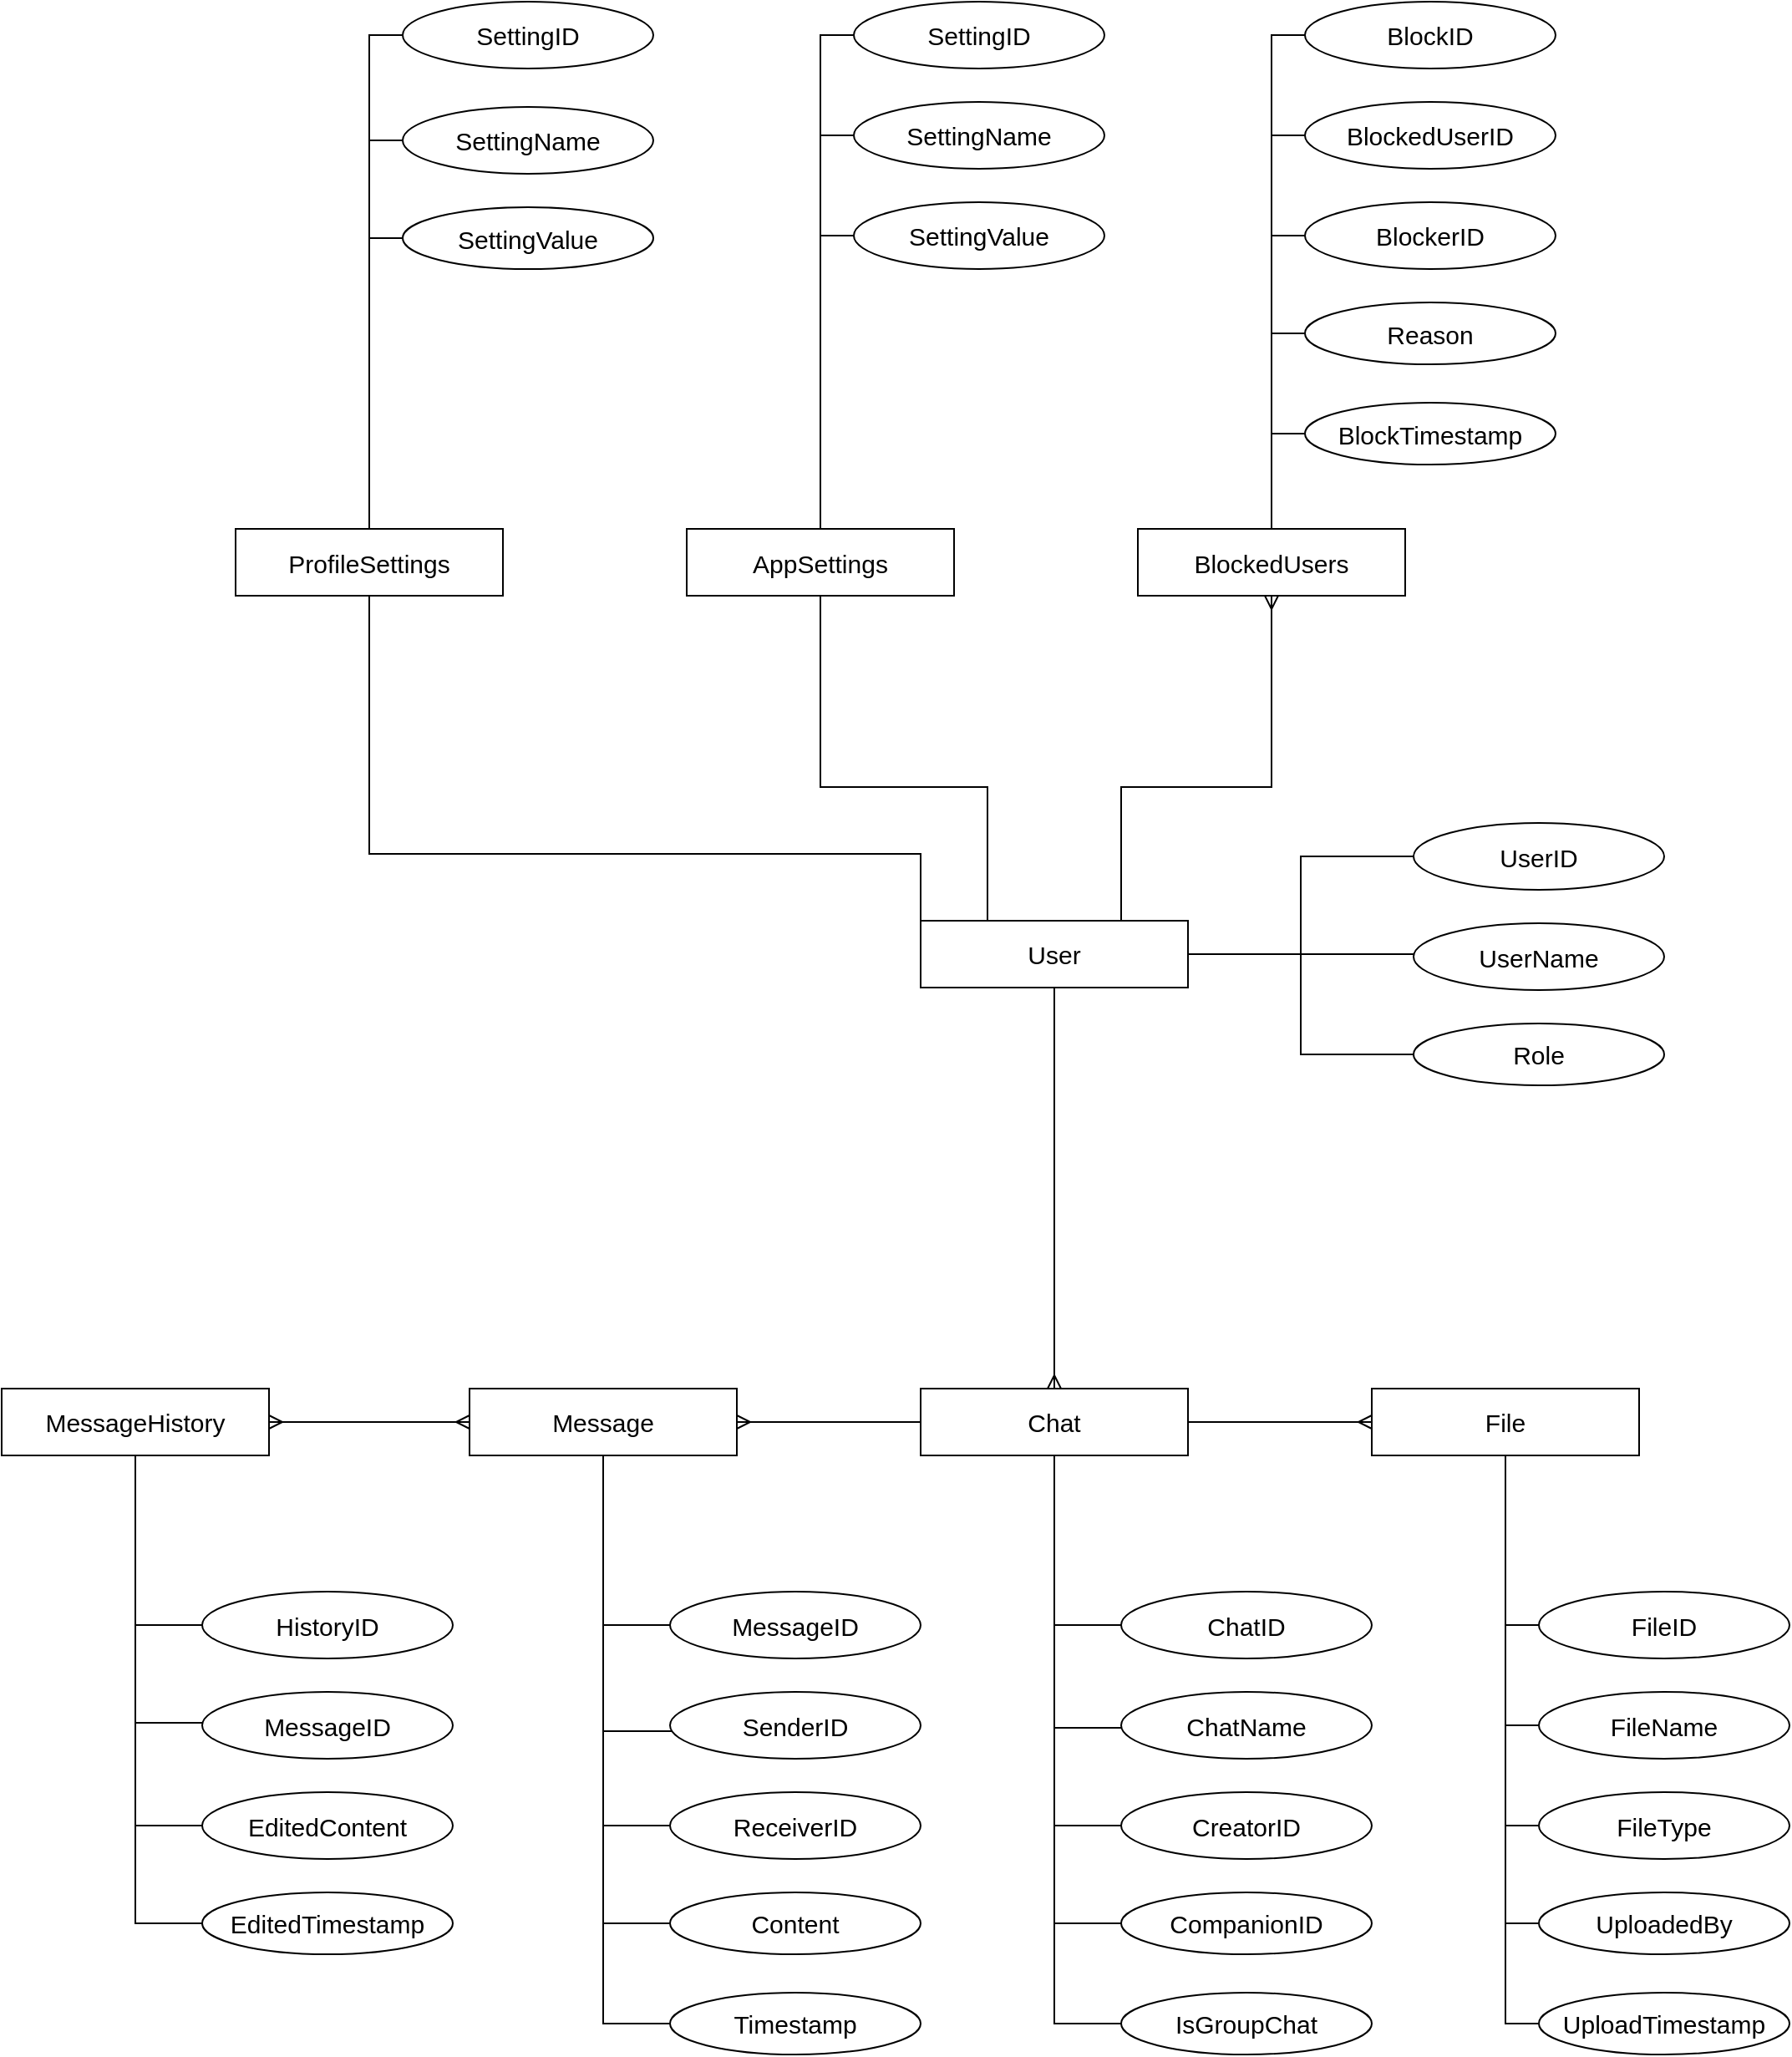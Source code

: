 <mxfile version="27.0.2">
  <diagram name="Страница — 1" id="0gtXbMAsNNq_AVAGxlWv">
    <mxGraphModel dx="464" dy="3178" grid="1" gridSize="10" guides="1" tooltips="1" connect="1" arrows="1" fold="1" page="1" pageScale="1" pageWidth="827" pageHeight="1169" math="0" shadow="0">
      <root>
        <mxCell id="0" />
        <mxCell id="1" parent="0" />
        <mxCell id="Wy8VQFSeYeaLGXemRtFa-7" style="edgeStyle=orthogonalEdgeStyle;rounded=0;orthogonalLoop=1;jettySize=auto;html=1;exitX=1;exitY=0.5;exitDx=0;exitDy=0;entryX=0;entryY=0.5;entryDx=0;entryDy=0;endArrow=none;startFill=0;labelBackgroundColor=none;fontColor=default;fontFamily=Helvetica;fontSize=15;" parent="1" source="Wy8VQFSeYeaLGXemRtFa-1" target="Wy8VQFSeYeaLGXemRtFa-2" edge="1">
          <mxGeometry relative="1" as="geometry" />
        </mxCell>
        <mxCell id="Wy8VQFSeYeaLGXemRtFa-12" style="edgeStyle=orthogonalEdgeStyle;rounded=0;orthogonalLoop=1;jettySize=auto;html=1;entryX=0;entryY=0.5;entryDx=0;entryDy=0;endArrow=none;startFill=0;labelBackgroundColor=none;fontColor=default;fontFamily=Helvetica;fontSize=15;" parent="1" source="Wy8VQFSeYeaLGXemRtFa-1" target="Wy8VQFSeYeaLGXemRtFa-5" edge="1">
          <mxGeometry relative="1" as="geometry" />
        </mxCell>
        <mxCell id="Wy8VQFSeYeaLGXemRtFa-1" value="User" style="rounded=0;whiteSpace=wrap;html=1;labelBackgroundColor=none;fontFamily=Helvetica;fontSize=15;" parent="1" vertex="1">
          <mxGeometry x="580" y="-1720" width="160" height="40" as="geometry" />
        </mxCell>
        <mxCell id="Wy8VQFSeYeaLGXemRtFa-2" value="UserID" style="ellipse;whiteSpace=wrap;html=1;labelBackgroundColor=none;fontFamily=Helvetica;fontSize=15;" parent="1" vertex="1">
          <mxGeometry x="875" y="-1778.5" width="150" height="40" as="geometry" />
        </mxCell>
        <mxCell id="Wy8VQFSeYeaLGXemRtFa-9" style="edgeStyle=orthogonalEdgeStyle;rounded=0;orthogonalLoop=1;jettySize=auto;html=1;entryX=1;entryY=0.5;entryDx=0;entryDy=0;endArrow=none;startFill=0;labelBackgroundColor=none;fontColor=default;fontFamily=Helvetica;fontSize=15;" parent="1" source="Wy8VQFSeYeaLGXemRtFa-3" target="Wy8VQFSeYeaLGXemRtFa-1" edge="1">
          <mxGeometry relative="1" as="geometry">
            <Array as="points">
              <mxPoint x="900" y="-1700" />
              <mxPoint x="900" y="-1700" />
            </Array>
          </mxGeometry>
        </mxCell>
        <mxCell id="Wy8VQFSeYeaLGXemRtFa-3" value="UserName" style="ellipse;whiteSpace=wrap;html=1;labelBackgroundColor=none;fontFamily=Helvetica;fontSize=15;" parent="1" vertex="1">
          <mxGeometry x="875" y="-1718.5" width="150" height="40" as="geometry" />
        </mxCell>
        <mxCell id="Wy8VQFSeYeaLGXemRtFa-5" value="Role" style="ellipse;whiteSpace=wrap;html=1;labelBackgroundColor=none;fontFamily=Helvetica;fontSize=15;" parent="1" vertex="1">
          <mxGeometry x="875" y="-1658.5" width="150" height="37" as="geometry" />
        </mxCell>
        <mxCell id="Wy8VQFSeYeaLGXemRtFa-13" style="edgeStyle=orthogonalEdgeStyle;rounded=0;orthogonalLoop=1;jettySize=auto;html=1;exitX=0.5;exitY=1;exitDx=0;exitDy=0;entryX=0;entryY=0.5;entryDx=0;entryDy=0;endArrow=none;startFill=0;labelBackgroundColor=none;fontColor=default;fontFamily=Helvetica;fontSize=15;" parent="1" source="Wy8VQFSeYeaLGXemRtFa-17" target="Wy8VQFSeYeaLGXemRtFa-18" edge="1">
          <mxGeometry relative="1" as="geometry" />
        </mxCell>
        <mxCell id="Wy8VQFSeYeaLGXemRtFa-14" style="edgeStyle=orthogonalEdgeStyle;rounded=0;orthogonalLoop=1;jettySize=auto;html=1;entryX=0;entryY=0.5;entryDx=0;entryDy=0;endArrow=none;startFill=0;labelBackgroundColor=none;fontColor=default;fontFamily=Helvetica;fontSize=15;" parent="1" source="Wy8VQFSeYeaLGXemRtFa-17" target="Wy8VQFSeYeaLGXemRtFa-21" edge="1">
          <mxGeometry relative="1" as="geometry" />
        </mxCell>
        <mxCell id="Wy8VQFSeYeaLGXemRtFa-15" style="edgeStyle=orthogonalEdgeStyle;rounded=0;orthogonalLoop=1;jettySize=auto;html=1;entryX=0;entryY=0.5;entryDx=0;entryDy=0;endArrow=none;startFill=0;labelBackgroundColor=none;fontColor=default;fontFamily=Helvetica;fontSize=15;" parent="1" source="Wy8VQFSeYeaLGXemRtFa-17" target="Wy8VQFSeYeaLGXemRtFa-23" edge="1">
          <mxGeometry relative="1" as="geometry" />
        </mxCell>
        <mxCell id="Wy8VQFSeYeaLGXemRtFa-16" style="edgeStyle=orthogonalEdgeStyle;rounded=0;orthogonalLoop=1;jettySize=auto;html=1;entryX=0;entryY=0.5;entryDx=0;entryDy=0;endArrow=none;startFill=0;labelBackgroundColor=none;fontColor=default;fontFamily=Helvetica;fontSize=15;" parent="1" source="Wy8VQFSeYeaLGXemRtFa-17" target="Wy8VQFSeYeaLGXemRtFa-22" edge="1">
          <mxGeometry relative="1" as="geometry" />
        </mxCell>
        <mxCell id="Wy8VQFSeYeaLGXemRtFa-17" value="Message" style="rounded=0;whiteSpace=wrap;html=1;labelBackgroundColor=none;fontFamily=Helvetica;fontSize=15;" parent="1" vertex="1">
          <mxGeometry x="310" y="-1440" width="160" height="40" as="geometry" />
        </mxCell>
        <mxCell id="Wy8VQFSeYeaLGXemRtFa-18" value="MessageID" style="ellipse;whiteSpace=wrap;html=1;labelBackgroundColor=none;fontFamily=Helvetica;fontSize=15;" parent="1" vertex="1">
          <mxGeometry x="430" y="-1318.5" width="150" height="40" as="geometry" />
        </mxCell>
        <mxCell id="Wy8VQFSeYeaLGXemRtFa-19" style="edgeStyle=orthogonalEdgeStyle;rounded=0;orthogonalLoop=1;jettySize=auto;html=1;entryX=0.5;entryY=1;entryDx=0;entryDy=0;endArrow=none;startFill=0;labelBackgroundColor=none;fontColor=default;fontFamily=Helvetica;fontSize=15;" parent="1" source="Wy8VQFSeYeaLGXemRtFa-20" target="Wy8VQFSeYeaLGXemRtFa-17" edge="1">
          <mxGeometry relative="1" as="geometry">
            <Array as="points">
              <mxPoint x="390" y="-1235" />
            </Array>
          </mxGeometry>
        </mxCell>
        <mxCell id="Wy8VQFSeYeaLGXemRtFa-20" value="SenderID" style="ellipse;whiteSpace=wrap;html=1;labelBackgroundColor=none;fontFamily=Helvetica;fontSize=15;" parent="1" vertex="1">
          <mxGeometry x="430" y="-1258.5" width="150" height="40" as="geometry" />
        </mxCell>
        <mxCell id="Wy8VQFSeYeaLGXemRtFa-21" value="ReceiverID" style="ellipse;whiteSpace=wrap;html=1;labelBackgroundColor=none;fontFamily=Helvetica;fontSize=15;" parent="1" vertex="1">
          <mxGeometry x="430" y="-1198.5" width="150" height="40" as="geometry" />
        </mxCell>
        <mxCell id="Wy8VQFSeYeaLGXemRtFa-22" value="Timestamp" style="ellipse;whiteSpace=wrap;html=1;labelBackgroundColor=none;fontFamily=Helvetica;fontSize=15;" parent="1" vertex="1">
          <mxGeometry x="430" y="-1078.5" width="150" height="37" as="geometry" />
        </mxCell>
        <mxCell id="Wy8VQFSeYeaLGXemRtFa-23" value="Content" style="ellipse;whiteSpace=wrap;html=1;labelBackgroundColor=none;fontFamily=Helvetica;fontSize=15;" parent="1" vertex="1">
          <mxGeometry x="430" y="-1138.5" width="150" height="37" as="geometry" />
        </mxCell>
        <mxCell id="Wy8VQFSeYeaLGXemRtFa-24" style="edgeStyle=orthogonalEdgeStyle;rounded=0;orthogonalLoop=1;jettySize=auto;html=1;exitX=0.5;exitY=1;exitDx=0;exitDy=0;entryX=0;entryY=0.5;entryDx=0;entryDy=0;endArrow=none;startFill=0;labelBackgroundColor=none;fontColor=default;fontFamily=Helvetica;fontSize=15;" parent="1" source="Wy8VQFSeYeaLGXemRtFa-28" target="Wy8VQFSeYeaLGXemRtFa-29" edge="1">
          <mxGeometry relative="1" as="geometry" />
        </mxCell>
        <mxCell id="Wy8VQFSeYeaLGXemRtFa-25" style="edgeStyle=orthogonalEdgeStyle;rounded=0;orthogonalLoop=1;jettySize=auto;html=1;entryX=0;entryY=0.5;entryDx=0;entryDy=0;endArrow=none;startFill=0;labelBackgroundColor=none;fontColor=default;fontFamily=Helvetica;fontSize=15;" parent="1" source="Wy8VQFSeYeaLGXemRtFa-28" target="Wy8VQFSeYeaLGXemRtFa-32" edge="1">
          <mxGeometry relative="1" as="geometry" />
        </mxCell>
        <mxCell id="Wy8VQFSeYeaLGXemRtFa-26" style="edgeStyle=orthogonalEdgeStyle;rounded=0;orthogonalLoop=1;jettySize=auto;html=1;entryX=0;entryY=0.5;entryDx=0;entryDy=0;endArrow=none;startFill=0;labelBackgroundColor=none;fontColor=default;fontFamily=Helvetica;fontSize=15;" parent="1" source="Wy8VQFSeYeaLGXemRtFa-28" target="Wy8VQFSeYeaLGXemRtFa-34" edge="1">
          <mxGeometry relative="1" as="geometry" />
        </mxCell>
        <mxCell id="Wy8VQFSeYeaLGXemRtFa-27" style="edgeStyle=orthogonalEdgeStyle;rounded=0;orthogonalLoop=1;jettySize=auto;html=1;entryX=0;entryY=0.5;entryDx=0;entryDy=0;endArrow=none;startFill=0;labelBackgroundColor=none;fontColor=default;fontFamily=Helvetica;fontSize=15;" parent="1" source="Wy8VQFSeYeaLGXemRtFa-28" target="Wy8VQFSeYeaLGXemRtFa-33" edge="1">
          <mxGeometry relative="1" as="geometry" />
        </mxCell>
        <mxCell id="Wy8VQFSeYeaLGXemRtFa-28" value="File" style="rounded=0;whiteSpace=wrap;html=1;labelBackgroundColor=none;fontFamily=Helvetica;fontSize=15;" parent="1" vertex="1">
          <mxGeometry x="850" y="-1440" width="160" height="40" as="geometry" />
        </mxCell>
        <mxCell id="Wy8VQFSeYeaLGXemRtFa-29" value="FileID" style="ellipse;whiteSpace=wrap;html=1;labelBackgroundColor=none;fontFamily=Helvetica;fontSize=15;" parent="1" vertex="1">
          <mxGeometry x="950" y="-1318.5" width="150" height="40" as="geometry" />
        </mxCell>
        <mxCell id="Wy8VQFSeYeaLGXemRtFa-30" style="edgeStyle=orthogonalEdgeStyle;rounded=0;orthogonalLoop=1;jettySize=auto;html=1;endArrow=none;startFill=0;labelBackgroundColor=none;fontColor=default;entryX=0.5;entryY=1;entryDx=0;entryDy=0;fontFamily=Helvetica;fontSize=15;" parent="1" source="Wy8VQFSeYeaLGXemRtFa-31" target="Wy8VQFSeYeaLGXemRtFa-28" edge="1">
          <mxGeometry relative="1" as="geometry">
            <Array as="points">
              <mxPoint x="930" y="-1239" />
            </Array>
            <mxPoint x="1000" y="-1480" as="targetPoint" />
          </mxGeometry>
        </mxCell>
        <mxCell id="Wy8VQFSeYeaLGXemRtFa-31" value="FileName" style="ellipse;whiteSpace=wrap;html=1;labelBackgroundColor=none;fontFamily=Helvetica;fontSize=15;" parent="1" vertex="1">
          <mxGeometry x="950" y="-1258.5" width="150" height="40" as="geometry" />
        </mxCell>
        <mxCell id="Wy8VQFSeYeaLGXemRtFa-32" value="FileType" style="ellipse;whiteSpace=wrap;html=1;labelBackgroundColor=none;fontFamily=Helvetica;fontSize=15;" parent="1" vertex="1">
          <mxGeometry x="950" y="-1198.5" width="150" height="40" as="geometry" />
        </mxCell>
        <mxCell id="Wy8VQFSeYeaLGXemRtFa-33" value="UploadTimestamp" style="ellipse;whiteSpace=wrap;html=1;labelBackgroundColor=none;fontFamily=Helvetica;fontSize=15;" parent="1" vertex="1">
          <mxGeometry x="950" y="-1078.5" width="150" height="37" as="geometry" />
        </mxCell>
        <mxCell id="Wy8VQFSeYeaLGXemRtFa-34" value="UploadedBy" style="ellipse;whiteSpace=wrap;html=1;labelBackgroundColor=none;fontFamily=Helvetica;fontSize=15;" parent="1" vertex="1">
          <mxGeometry x="950" y="-1138.5" width="150" height="37" as="geometry" />
        </mxCell>
        <mxCell id="Wy8VQFSeYeaLGXemRtFa-35" style="edgeStyle=orthogonalEdgeStyle;rounded=0;orthogonalLoop=1;jettySize=auto;html=1;exitX=0.5;exitY=0;exitDx=0;exitDy=0;entryX=0;entryY=0.5;entryDx=0;entryDy=0;endArrow=none;startFill=0;labelBackgroundColor=none;fontColor=default;fontFamily=Helvetica;fontSize=15;" parent="1" source="Wy8VQFSeYeaLGXemRtFa-39" target="Wy8VQFSeYeaLGXemRtFa-40" edge="1">
          <mxGeometry relative="1" as="geometry" />
        </mxCell>
        <mxCell id="Wy8VQFSeYeaLGXemRtFa-36" style="edgeStyle=orthogonalEdgeStyle;rounded=0;orthogonalLoop=1;jettySize=auto;html=1;entryX=0;entryY=0.5;entryDx=0;entryDy=0;endArrow=none;startFill=0;labelBackgroundColor=none;fontColor=default;fontFamily=Helvetica;fontSize=15;" parent="1" source="Wy8VQFSeYeaLGXemRtFa-39" target="Wy8VQFSeYeaLGXemRtFa-43" edge="1">
          <mxGeometry relative="1" as="geometry" />
        </mxCell>
        <mxCell id="Wy8VQFSeYeaLGXemRtFa-37" style="edgeStyle=orthogonalEdgeStyle;rounded=0;orthogonalLoop=1;jettySize=auto;html=1;entryX=0;entryY=0.5;entryDx=0;entryDy=0;endArrow=none;startFill=0;labelBackgroundColor=none;fontColor=default;fontFamily=Helvetica;fontSize=15;" parent="1" source="Wy8VQFSeYeaLGXemRtFa-39" target="Wy8VQFSeYeaLGXemRtFa-45" edge="1">
          <mxGeometry relative="1" as="geometry" />
        </mxCell>
        <mxCell id="Wy8VQFSeYeaLGXemRtFa-39" value="ProfileSettings" style="rounded=0;whiteSpace=wrap;html=1;labelBackgroundColor=none;fontFamily=Helvetica;fontSize=15;" parent="1" vertex="1">
          <mxGeometry x="170" y="-1954.5" width="160" height="40" as="geometry" />
        </mxCell>
        <mxCell id="Wy8VQFSeYeaLGXemRtFa-40" value="SettingID" style="ellipse;whiteSpace=wrap;html=1;labelBackgroundColor=none;fontFamily=Helvetica;fontSize=15;" parent="1" vertex="1">
          <mxGeometry x="270" y="-2270" width="150" height="40" as="geometry" />
        </mxCell>
        <mxCell id="Wy8VQFSeYeaLGXemRtFa-43" value="SettingName" style="ellipse;whiteSpace=wrap;html=1;labelBackgroundColor=none;fontFamily=Helvetica;fontSize=15;" parent="1" vertex="1">
          <mxGeometry x="270" y="-2207" width="150" height="40" as="geometry" />
        </mxCell>
        <mxCell id="Wy8VQFSeYeaLGXemRtFa-45" value="SettingValue" style="ellipse;whiteSpace=wrap;html=1;labelBackgroundColor=none;fontFamily=Helvetica;fontSize=15;" parent="1" vertex="1">
          <mxGeometry x="270" y="-2147" width="150" height="37" as="geometry" />
        </mxCell>
        <mxCell id="Wy8VQFSeYeaLGXemRtFa-46" style="edgeStyle=orthogonalEdgeStyle;rounded=0;orthogonalLoop=1;jettySize=auto;html=1;exitX=0.5;exitY=1;exitDx=0;exitDy=0;entryX=0;entryY=0.5;entryDx=0;entryDy=0;endArrow=none;startFill=0;labelBackgroundColor=none;fontColor=default;fontFamily=Helvetica;fontSize=15;" parent="1" source="Wy8VQFSeYeaLGXemRtFa-50" target="Wy8VQFSeYeaLGXemRtFa-51" edge="1">
          <mxGeometry relative="1" as="geometry" />
        </mxCell>
        <mxCell id="Wy8VQFSeYeaLGXemRtFa-47" style="edgeStyle=orthogonalEdgeStyle;rounded=0;orthogonalLoop=1;jettySize=auto;html=1;entryX=0;entryY=0.5;entryDx=0;entryDy=0;endArrow=none;startFill=0;labelBackgroundColor=none;fontColor=default;fontFamily=Helvetica;fontSize=15;" parent="1" source="Wy8VQFSeYeaLGXemRtFa-50" target="Wy8VQFSeYeaLGXemRtFa-54" edge="1">
          <mxGeometry relative="1" as="geometry" />
        </mxCell>
        <mxCell id="Wy8VQFSeYeaLGXemRtFa-48" style="edgeStyle=orthogonalEdgeStyle;rounded=0;orthogonalLoop=1;jettySize=auto;html=1;entryX=0;entryY=0.5;entryDx=0;entryDy=0;endArrow=none;startFill=0;labelBackgroundColor=none;fontColor=default;fontFamily=Helvetica;fontSize=15;" parent="1" source="Wy8VQFSeYeaLGXemRtFa-50" target="Wy8VQFSeYeaLGXemRtFa-56" edge="1">
          <mxGeometry relative="1" as="geometry" />
        </mxCell>
        <mxCell id="Wy8VQFSeYeaLGXemRtFa-50" value="MessageHistory" style="rounded=0;whiteSpace=wrap;html=1;labelBackgroundColor=none;fontFamily=Helvetica;fontSize=15;" parent="1" vertex="1">
          <mxGeometry x="30" y="-1440" width="160" height="40" as="geometry" />
        </mxCell>
        <mxCell id="Wy8VQFSeYeaLGXemRtFa-51" value="HistoryID" style="ellipse;whiteSpace=wrap;html=1;labelBackgroundColor=none;fontFamily=Helvetica;fontSize=15;" parent="1" vertex="1">
          <mxGeometry x="150" y="-1318.5" width="150" height="40" as="geometry" />
        </mxCell>
        <mxCell id="Wy8VQFSeYeaLGXemRtFa-52" style="edgeStyle=orthogonalEdgeStyle;rounded=0;orthogonalLoop=1;jettySize=auto;html=1;entryX=0.5;entryY=1;entryDx=0;entryDy=0;endArrow=none;startFill=0;labelBackgroundColor=none;fontColor=default;fontFamily=Helvetica;fontSize=15;" parent="1" source="Wy8VQFSeYeaLGXemRtFa-53" target="Wy8VQFSeYeaLGXemRtFa-50" edge="1">
          <mxGeometry relative="1" as="geometry">
            <Array as="points">
              <mxPoint x="110" y="-1240" />
            </Array>
          </mxGeometry>
        </mxCell>
        <mxCell id="Wy8VQFSeYeaLGXemRtFa-53" value="MessageID" style="ellipse;whiteSpace=wrap;html=1;labelBackgroundColor=none;fontFamily=Helvetica;fontSize=15;" parent="1" vertex="1">
          <mxGeometry x="150" y="-1258.5" width="150" height="40" as="geometry" />
        </mxCell>
        <mxCell id="Wy8VQFSeYeaLGXemRtFa-54" value="EditedContent" style="ellipse;whiteSpace=wrap;html=1;labelBackgroundColor=none;fontFamily=Helvetica;fontSize=15;" parent="1" vertex="1">
          <mxGeometry x="150" y="-1198.5" width="150" height="40" as="geometry" />
        </mxCell>
        <mxCell id="Wy8VQFSeYeaLGXemRtFa-56" value="EditedTimestamp" style="ellipse;whiteSpace=wrap;html=1;labelBackgroundColor=none;fontFamily=Helvetica;fontSize=15;" parent="1" vertex="1">
          <mxGeometry x="150" y="-1138.5" width="150" height="37" as="geometry" />
        </mxCell>
        <mxCell id="Wy8VQFSeYeaLGXemRtFa-57" style="edgeStyle=orthogonalEdgeStyle;rounded=0;orthogonalLoop=1;jettySize=auto;html=1;exitX=0.5;exitY=0;exitDx=0;exitDy=0;entryX=0;entryY=0.5;entryDx=0;entryDy=0;endArrow=none;startFill=0;labelBackgroundColor=none;fontColor=default;fontFamily=Helvetica;fontSize=15;" parent="1" source="Wy8VQFSeYeaLGXemRtFa-61" target="Wy8VQFSeYeaLGXemRtFa-62" edge="1">
          <mxGeometry relative="1" as="geometry" />
        </mxCell>
        <mxCell id="Wy8VQFSeYeaLGXemRtFa-58" style="edgeStyle=orthogonalEdgeStyle;rounded=0;orthogonalLoop=1;jettySize=auto;html=1;entryX=0;entryY=0.5;entryDx=0;entryDy=0;endArrow=none;startFill=0;labelBackgroundColor=none;fontColor=default;fontFamily=Helvetica;fontSize=15;" parent="1" source="Wy8VQFSeYeaLGXemRtFa-61" target="Wy8VQFSeYeaLGXemRtFa-65" edge="1">
          <mxGeometry relative="1" as="geometry" />
        </mxCell>
        <mxCell id="Wy8VQFSeYeaLGXemRtFa-59" style="edgeStyle=orthogonalEdgeStyle;rounded=0;orthogonalLoop=1;jettySize=auto;html=1;entryX=0;entryY=0.5;entryDx=0;entryDy=0;endArrow=none;startFill=0;labelBackgroundColor=none;fontColor=default;fontFamily=Helvetica;fontSize=15;" parent="1" source="Wy8VQFSeYeaLGXemRtFa-61" target="Wy8VQFSeYeaLGXemRtFa-67" edge="1">
          <mxGeometry relative="1" as="geometry" />
        </mxCell>
        <mxCell id="Wy8VQFSeYeaLGXemRtFa-60" style="edgeStyle=orthogonalEdgeStyle;rounded=0;orthogonalLoop=1;jettySize=auto;html=1;entryX=0;entryY=0.5;entryDx=0;entryDy=0;endArrow=none;startFill=0;labelBackgroundColor=none;fontColor=default;fontFamily=Helvetica;fontSize=15;" parent="1" source="Wy8VQFSeYeaLGXemRtFa-61" target="Wy8VQFSeYeaLGXemRtFa-66" edge="1">
          <mxGeometry relative="1" as="geometry" />
        </mxCell>
        <mxCell id="Wy8VQFSeYeaLGXemRtFa-61" value="BlockedUsers" style="rounded=0;whiteSpace=wrap;html=1;labelBackgroundColor=none;fontFamily=Helvetica;fontSize=15;" parent="1" vertex="1">
          <mxGeometry x="710" y="-1954.5" width="160" height="40" as="geometry" />
        </mxCell>
        <mxCell id="Wy8VQFSeYeaLGXemRtFa-62" value="BlockID" style="ellipse;whiteSpace=wrap;html=1;labelBackgroundColor=none;fontFamily=Helvetica;fontSize=15;" parent="1" vertex="1">
          <mxGeometry x="810" y="-2270" width="150" height="40" as="geometry" />
        </mxCell>
        <mxCell id="Wy8VQFSeYeaLGXemRtFa-63" style="edgeStyle=orthogonalEdgeStyle;rounded=0;orthogonalLoop=1;jettySize=auto;html=1;entryX=0.5;entryY=0;entryDx=0;entryDy=0;endArrow=none;startFill=0;labelBackgroundColor=none;fontColor=default;fontFamily=Helvetica;fontSize=15;" parent="1" source="Wy8VQFSeYeaLGXemRtFa-64" target="Wy8VQFSeYeaLGXemRtFa-61" edge="1">
          <mxGeometry relative="1" as="geometry">
            <Array as="points">
              <mxPoint x="790" y="-2189.5" />
            </Array>
          </mxGeometry>
        </mxCell>
        <mxCell id="Wy8VQFSeYeaLGXemRtFa-64" value="BlockedUserID" style="ellipse;whiteSpace=wrap;html=1;labelBackgroundColor=none;fontFamily=Helvetica;fontSize=15;" parent="1" vertex="1">
          <mxGeometry x="810" y="-2210" width="150" height="40" as="geometry" />
        </mxCell>
        <mxCell id="Wy8VQFSeYeaLGXemRtFa-65" value="BlockerID" style="ellipse;whiteSpace=wrap;html=1;labelBackgroundColor=none;fontFamily=Helvetica;fontSize=15;" parent="1" vertex="1">
          <mxGeometry x="810" y="-2150" width="150" height="40" as="geometry" />
        </mxCell>
        <mxCell id="Wy8VQFSeYeaLGXemRtFa-66" value="BlockTimestamp" style="ellipse;whiteSpace=wrap;html=1;labelBackgroundColor=none;fontFamily=Helvetica;fontSize=15;" parent="1" vertex="1">
          <mxGeometry x="810" y="-2030" width="150" height="37" as="geometry" />
        </mxCell>
        <mxCell id="Wy8VQFSeYeaLGXemRtFa-67" value="Reason" style="ellipse;whiteSpace=wrap;html=1;labelBackgroundColor=none;fontFamily=Helvetica;fontSize=15;" parent="1" vertex="1">
          <mxGeometry x="810" y="-2090" width="150" height="37" as="geometry" />
        </mxCell>
        <mxCell id="Wy8VQFSeYeaLGXemRtFa-68" style="edgeStyle=orthogonalEdgeStyle;rounded=0;orthogonalLoop=1;jettySize=auto;html=1;exitX=0.5;exitY=0;exitDx=0;exitDy=0;entryX=0;entryY=0.5;entryDx=0;entryDy=0;endArrow=none;startFill=0;labelBackgroundColor=none;fontColor=default;fontFamily=Helvetica;fontSize=15;" parent="1" source="Wy8VQFSeYeaLGXemRtFa-72" target="Wy8VQFSeYeaLGXemRtFa-73" edge="1">
          <mxGeometry relative="1" as="geometry" />
        </mxCell>
        <mxCell id="Wy8VQFSeYeaLGXemRtFa-69" style="edgeStyle=orthogonalEdgeStyle;rounded=0;orthogonalLoop=1;jettySize=auto;html=1;entryX=0;entryY=0.5;entryDx=0;entryDy=0;endArrow=none;startFill=0;labelBackgroundColor=none;fontColor=default;fontFamily=Helvetica;fontSize=15;" parent="1" source="Wy8VQFSeYeaLGXemRtFa-72" target="Wy8VQFSeYeaLGXemRtFa-76" edge="1">
          <mxGeometry relative="1" as="geometry" />
        </mxCell>
        <mxCell id="Wy8VQFSeYeaLGXemRtFa-72" value="App&lt;span style=&quot;background-color: initial;&quot;&gt;Settings&lt;/span&gt;" style="rounded=0;whiteSpace=wrap;html=1;labelBackgroundColor=none;fontFamily=Helvetica;fontSize=15;" parent="1" vertex="1">
          <mxGeometry x="440" y="-1954.5" width="160" height="40" as="geometry" />
        </mxCell>
        <mxCell id="Wy8VQFSeYeaLGXemRtFa-73" value="SettingID" style="ellipse;whiteSpace=wrap;html=1;labelBackgroundColor=none;fontFamily=Helvetica;fontSize=15;" parent="1" vertex="1">
          <mxGeometry x="540" y="-2270" width="150" height="40" as="geometry" />
        </mxCell>
        <mxCell id="Wy8VQFSeYeaLGXemRtFa-74" style="edgeStyle=orthogonalEdgeStyle;rounded=0;orthogonalLoop=1;jettySize=auto;html=1;entryX=0.5;entryY=0;entryDx=0;entryDy=0;endArrow=none;startFill=0;labelBackgroundColor=none;fontColor=default;fontFamily=Helvetica;fontSize=15;" parent="1" source="Wy8VQFSeYeaLGXemRtFa-75" target="Wy8VQFSeYeaLGXemRtFa-72" edge="1">
          <mxGeometry relative="1" as="geometry">
            <Array as="points">
              <mxPoint x="520" y="-2190" />
            </Array>
          </mxGeometry>
        </mxCell>
        <mxCell id="Wy8VQFSeYeaLGXemRtFa-75" value="SettingName" style="ellipse;whiteSpace=wrap;html=1;labelBackgroundColor=none;fontFamily=Helvetica;fontSize=15;" parent="1" vertex="1">
          <mxGeometry x="540" y="-2210" width="150" height="40" as="geometry" />
        </mxCell>
        <mxCell id="Wy8VQFSeYeaLGXemRtFa-76" value="SettingValue" style="ellipse;whiteSpace=wrap;html=1;labelBackgroundColor=none;fontFamily=Helvetica;fontSize=15;" parent="1" vertex="1">
          <mxGeometry x="540" y="-2150" width="150" height="40" as="geometry" />
        </mxCell>
        <mxCell id="Wy8VQFSeYeaLGXemRtFa-79" style="edgeStyle=orthogonalEdgeStyle;rounded=0;orthogonalLoop=1;jettySize=auto;html=1;exitX=0.5;exitY=1;exitDx=0;exitDy=0;entryX=0;entryY=0.5;entryDx=0;entryDy=0;endArrow=none;startFill=0;labelBackgroundColor=none;fontColor=default;fontFamily=Helvetica;fontSize=15;" parent="1" source="Wy8VQFSeYeaLGXemRtFa-83" target="Wy8VQFSeYeaLGXemRtFa-84" edge="1">
          <mxGeometry relative="1" as="geometry" />
        </mxCell>
        <mxCell id="Wy8VQFSeYeaLGXemRtFa-80" style="edgeStyle=orthogonalEdgeStyle;rounded=0;orthogonalLoop=1;jettySize=auto;html=1;entryX=0;entryY=0.5;entryDx=0;entryDy=0;endArrow=none;startFill=0;labelBackgroundColor=none;fontColor=default;fontFamily=Helvetica;fontSize=15;" parent="1" source="Wy8VQFSeYeaLGXemRtFa-83" target="Wy8VQFSeYeaLGXemRtFa-87" edge="1">
          <mxGeometry relative="1" as="geometry" />
        </mxCell>
        <mxCell id="Wy8VQFSeYeaLGXemRtFa-82" style="edgeStyle=orthogonalEdgeStyle;rounded=0;orthogonalLoop=1;jettySize=auto;html=1;entryX=0;entryY=0.5;entryDx=0;entryDy=0;endArrow=none;startFill=0;labelBackgroundColor=none;fontColor=default;fontFamily=Helvetica;fontSize=15;" parent="1" source="Wy8VQFSeYeaLGXemRtFa-83" target="Wy8VQFSeYeaLGXemRtFa-88" edge="1">
          <mxGeometry relative="1" as="geometry" />
        </mxCell>
        <mxCell id="Wy8VQFSeYeaLGXemRtFa-83" value="Chat" style="rounded=0;whiteSpace=wrap;html=1;labelBackgroundColor=none;fontFamily=Helvetica;fontSize=15;" parent="1" vertex="1">
          <mxGeometry x="580" y="-1440" width="160" height="40" as="geometry" />
        </mxCell>
        <mxCell id="Wy8VQFSeYeaLGXemRtFa-84" value="ChatID" style="ellipse;whiteSpace=wrap;html=1;labelBackgroundColor=none;fontFamily=Helvetica;fontSize=15;" parent="1" vertex="1">
          <mxGeometry x="700" y="-1318.5" width="150" height="40" as="geometry" />
        </mxCell>
        <mxCell id="Wy8VQFSeYeaLGXemRtFa-85" style="edgeStyle=orthogonalEdgeStyle;rounded=0;orthogonalLoop=1;jettySize=auto;html=1;entryX=0.5;entryY=1;entryDx=0;entryDy=0;endArrow=none;startFill=0;labelBackgroundColor=none;fontColor=default;fontFamily=Helvetica;fontSize=15;" parent="1" source="Wy8VQFSeYeaLGXemRtFa-86" target="Wy8VQFSeYeaLGXemRtFa-83" edge="1">
          <mxGeometry relative="1" as="geometry">
            <Array as="points">
              <mxPoint x="660" y="-1237" />
            </Array>
          </mxGeometry>
        </mxCell>
        <mxCell id="Wy8VQFSeYeaLGXemRtFa-86" value="ChatName" style="ellipse;whiteSpace=wrap;html=1;labelBackgroundColor=none;fontFamily=Helvetica;fontSize=15;" parent="1" vertex="1">
          <mxGeometry x="700" y="-1258.5" width="150" height="40" as="geometry" />
        </mxCell>
        <mxCell id="Wy8VQFSeYeaLGXemRtFa-87" value="CreatorID" style="ellipse;whiteSpace=wrap;html=1;labelBackgroundColor=none;fontFamily=Helvetica;fontSize=15;" parent="1" vertex="1">
          <mxGeometry x="700" y="-1198.5" width="150" height="40" as="geometry" />
        </mxCell>
        <mxCell id="Wy8VQFSeYeaLGXemRtFa-88" value="IsGroupChat" style="ellipse;whiteSpace=wrap;html=1;labelBackgroundColor=none;fontFamily=Helvetica;fontSize=15;" parent="1" vertex="1">
          <mxGeometry x="700" y="-1078.5" width="150" height="37" as="geometry" />
        </mxCell>
        <mxCell id="Wy8VQFSeYeaLGXemRtFa-94" style="edgeStyle=orthogonalEdgeStyle;rounded=0;orthogonalLoop=1;jettySize=auto;html=1;entryX=0;entryY=0.5;entryDx=0;entryDy=0;endArrow=ERmany;endFill=0;labelBackgroundColor=none;fontColor=default;exitX=1;exitY=0.5;exitDx=0;exitDy=0;fontFamily=Helvetica;fontSize=15;" parent="1" source="Wy8VQFSeYeaLGXemRtFa-83" target="Wy8VQFSeYeaLGXemRtFa-28" edge="1">
          <mxGeometry relative="1" as="geometry">
            <mxPoint x="-110" y="-630" as="targetPoint" />
            <Array as="points" />
            <mxPoint x="830" y="-1420" as="sourcePoint" />
          </mxGeometry>
        </mxCell>
        <mxCell id="Wy8VQFSeYeaLGXemRtFa-97" style="edgeStyle=orthogonalEdgeStyle;rounded=0;orthogonalLoop=1;jettySize=auto;html=1;entryX=1;entryY=0.5;entryDx=0;entryDy=0;endArrow=ERmany;endFill=0;labelBackgroundColor=none;fontColor=default;fontFamily=Helvetica;fontSize=15;exitX=0;exitY=0.5;exitDx=0;exitDy=0;startArrow=ERmany;startFill=0;" parent="1" source="Wy8VQFSeYeaLGXemRtFa-17" target="Wy8VQFSeYeaLGXemRtFa-50" edge="1">
          <mxGeometry relative="1" as="geometry">
            <mxPoint x="690" y="-875.5" as="targetPoint" />
            <mxPoint x="210" y="-1420" as="sourcePoint" />
          </mxGeometry>
        </mxCell>
        <mxCell id="Wy8VQFSeYeaLGXemRtFa-102" style="edgeStyle=orthogonalEdgeStyle;rounded=0;orthogonalLoop=1;jettySize=auto;html=1;entryX=0;entryY=0;entryDx=0;entryDy=0;endArrow=none;startFill=0;labelBackgroundColor=none;fontColor=default;fontFamily=Helvetica;fontSize=15;exitX=0.5;exitY=1;exitDx=0;exitDy=0;" parent="1" source="Wy8VQFSeYeaLGXemRtFa-39" target="Wy8VQFSeYeaLGXemRtFa-1" edge="1">
          <mxGeometry relative="1" as="geometry">
            <Array as="points">
              <mxPoint x="250" y="-1760" />
              <mxPoint x="580" y="-1760" />
            </Array>
            <mxPoint x="250" y="-1820" as="sourcePoint" />
          </mxGeometry>
        </mxCell>
        <mxCell id="Wy8VQFSeYeaLGXemRtFa-104" style="edgeStyle=orthogonalEdgeStyle;rounded=0;orthogonalLoop=1;jettySize=auto;html=1;entryX=0.5;entryY=1;entryDx=0;entryDy=0;endArrow=ERmany;endFill=0;labelBackgroundColor=none;fontColor=default;fontFamily=Helvetica;fontSize=15;exitX=0.75;exitY=0;exitDx=0;exitDy=0;" parent="1" source="Wy8VQFSeYeaLGXemRtFa-1" target="Wy8VQFSeYeaLGXemRtFa-61" edge="1">
          <mxGeometry relative="1" as="geometry">
            <mxPoint x="470" y="-1810" as="targetPoint" />
            <mxPoint x="790" y="-1860" as="sourcePoint" />
            <Array as="points">
              <mxPoint x="700" y="-1800" />
              <mxPoint x="790" y="-1800" />
            </Array>
          </mxGeometry>
        </mxCell>
        <mxCell id="Wy8VQFSeYeaLGXemRtFa-108" style="edgeStyle=orthogonalEdgeStyle;rounded=0;orthogonalLoop=1;jettySize=auto;html=1;endArrow=ERmany;endFill=0;labelBackgroundColor=none;fontColor=default;exitX=0.5;exitY=1;exitDx=0;exitDy=0;entryX=0.5;entryY=0;entryDx=0;entryDy=0;fontFamily=Helvetica;fontSize=15;" parent="1" source="Wy8VQFSeYeaLGXemRtFa-1" target="Wy8VQFSeYeaLGXemRtFa-83" edge="1">
          <mxGeometry relative="1" as="geometry">
            <mxPoint x="610" y="-1580" as="targetPoint" />
            <mxPoint x="660" y="-1550" as="sourcePoint" />
            <Array as="points" />
          </mxGeometry>
        </mxCell>
        <mxCell id="Wy8VQFSeYeaLGXemRtFa-111" style="edgeStyle=orthogonalEdgeStyle;rounded=0;orthogonalLoop=1;jettySize=auto;html=1;entryX=0;entryY=0.5;entryDx=0;entryDy=0;endArrow=none;startFill=0;exitX=1;exitY=0.5;exitDx=0;exitDy=0;startArrow=ERmany;labelBackgroundColor=none;fontColor=default;fontFamily=Helvetica;fontSize=15;" parent="1" source="Wy8VQFSeYeaLGXemRtFa-17" target="Wy8VQFSeYeaLGXemRtFa-83" edge="1">
          <mxGeometry relative="1" as="geometry">
            <mxPoint x="1650" y="-590" as="sourcePoint" />
            <mxPoint x="490" y="-1420" as="targetPoint" />
          </mxGeometry>
        </mxCell>
        <mxCell id="7eJA37eeF3XecIRXQD3F-6" style="edgeStyle=orthogonalEdgeStyle;rounded=0;orthogonalLoop=1;jettySize=auto;html=1;exitX=0;exitY=0.5;exitDx=0;exitDy=0;entryX=0.5;entryY=1;entryDx=0;entryDy=0;endArrow=none;endFill=0;fontFamily=Helvetica;fontSize=15;" parent="1" source="7eJA37eeF3XecIRXQD3F-2" target="Wy8VQFSeYeaLGXemRtFa-83" edge="1">
          <mxGeometry relative="1" as="geometry" />
        </mxCell>
        <mxCell id="7eJA37eeF3XecIRXQD3F-2" value="CompanionID" style="ellipse;whiteSpace=wrap;html=1;labelBackgroundColor=none;fontFamily=Helvetica;fontSize=15;" parent="1" vertex="1">
          <mxGeometry x="700" y="-1138.5" width="150" height="37" as="geometry" />
        </mxCell>
        <mxCell id="7eJA37eeF3XecIRXQD3F-4" style="edgeStyle=orthogonalEdgeStyle;rounded=0;orthogonalLoop=1;jettySize=auto;html=1;entryX=0.25;entryY=0;entryDx=0;entryDy=0;endArrow=none;endFill=0;fontFamily=Helvetica;fontSize=15;exitX=0.5;exitY=1;exitDx=0;exitDy=0;" parent="1" source="Wy8VQFSeYeaLGXemRtFa-72" target="Wy8VQFSeYeaLGXemRtFa-1" edge="1">
          <mxGeometry relative="1" as="geometry">
            <Array as="points">
              <mxPoint x="520" y="-1800" />
              <mxPoint x="620" y="-1800" />
            </Array>
            <mxPoint x="520" y="-1820" as="sourcePoint" />
          </mxGeometry>
        </mxCell>
      </root>
    </mxGraphModel>
  </diagram>
</mxfile>
